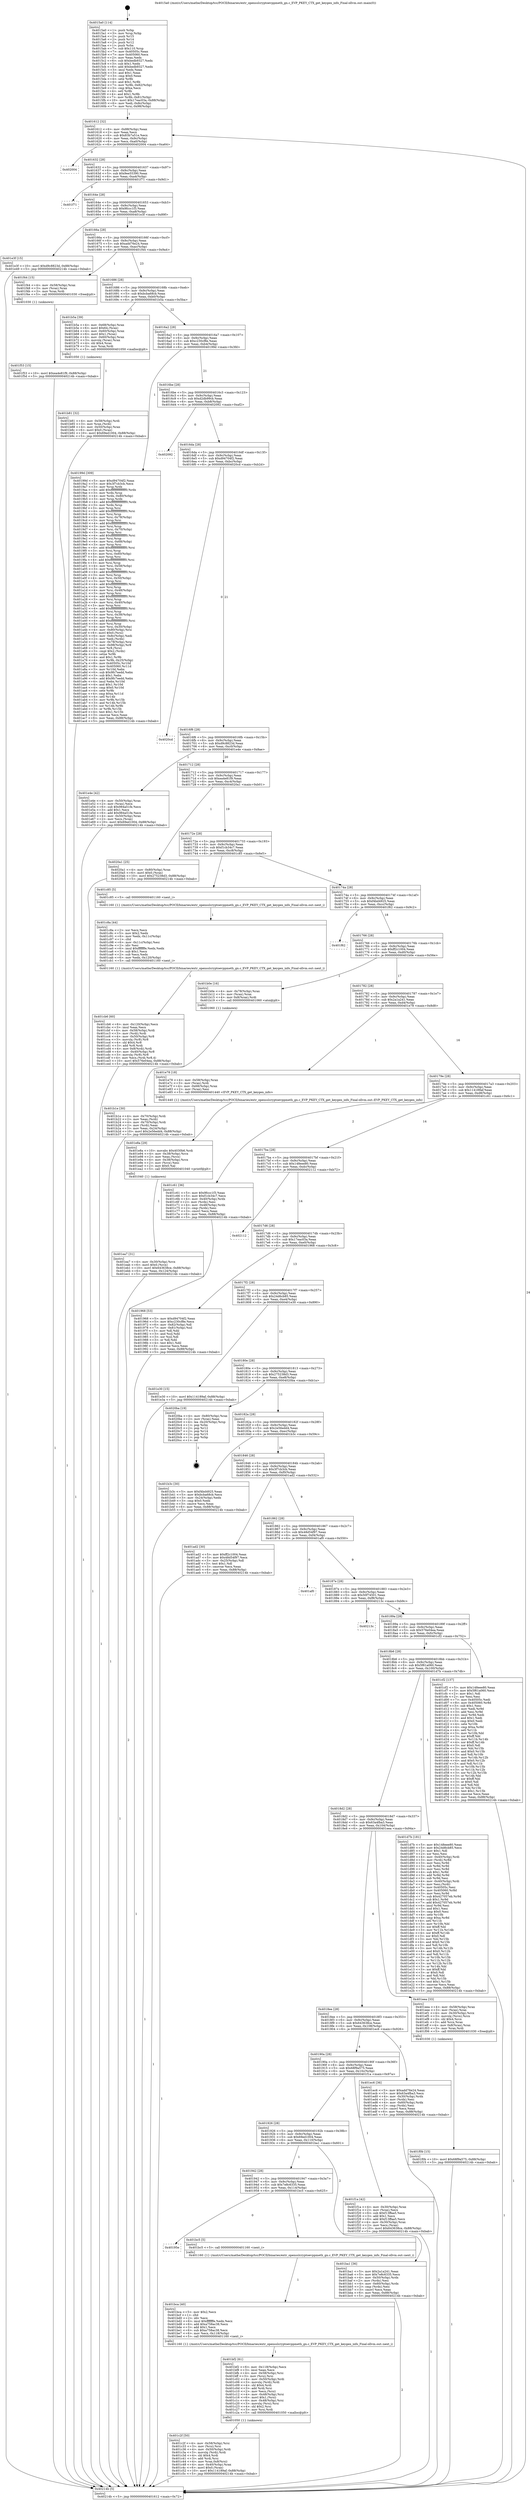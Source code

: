 digraph "0x4015a0" {
  label = "0x4015a0 (/mnt/c/Users/mathe/Desktop/tcc/POCII/binaries/extr_opensslcryptoevppmeth_gn.c_EVP_PKEY_CTX_get_keygen_info_Final-ollvm.out::main(0))"
  labelloc = "t"
  node[shape=record]

  Entry [label="",width=0.3,height=0.3,shape=circle,fillcolor=black,style=filled]
  "0x401612" [label="{
     0x401612 [32]\l
     | [instrs]\l
     &nbsp;&nbsp;0x401612 \<+6\>: mov -0x88(%rbp),%eax\l
     &nbsp;&nbsp;0x401618 \<+2\>: mov %eax,%ecx\l
     &nbsp;&nbsp;0x40161a \<+6\>: sub $0x83b7a51e,%ecx\l
     &nbsp;&nbsp;0x401620 \<+6\>: mov %eax,-0x9c(%rbp)\l
     &nbsp;&nbsp;0x401626 \<+6\>: mov %ecx,-0xa0(%rbp)\l
     &nbsp;&nbsp;0x40162c \<+6\>: je 0000000000402004 \<main+0xa64\>\l
  }"]
  "0x402004" [label="{
     0x402004\l
  }", style=dashed]
  "0x401632" [label="{
     0x401632 [28]\l
     | [instrs]\l
     &nbsp;&nbsp;0x401632 \<+5\>: jmp 0000000000401637 \<main+0x97\>\l
     &nbsp;&nbsp;0x401637 \<+6\>: mov -0x9c(%rbp),%eax\l
     &nbsp;&nbsp;0x40163d \<+5\>: sub $0x9ee55390,%eax\l
     &nbsp;&nbsp;0x401642 \<+6\>: mov %eax,-0xa4(%rbp)\l
     &nbsp;&nbsp;0x401648 \<+6\>: je 0000000000401f71 \<main+0x9d1\>\l
  }"]
  Exit [label="",width=0.3,height=0.3,shape=circle,fillcolor=black,style=filled,peripheries=2]
  "0x401f71" [label="{
     0x401f71\l
  }", style=dashed]
  "0x40164e" [label="{
     0x40164e [28]\l
     | [instrs]\l
     &nbsp;&nbsp;0x40164e \<+5\>: jmp 0000000000401653 \<main+0xb3\>\l
     &nbsp;&nbsp;0x401653 \<+6\>: mov -0x9c(%rbp),%eax\l
     &nbsp;&nbsp;0x401659 \<+5\>: sub $0x9fccc1f3,%eax\l
     &nbsp;&nbsp;0x40165e \<+6\>: mov %eax,-0xa8(%rbp)\l
     &nbsp;&nbsp;0x401664 \<+6\>: je 0000000000401e3f \<main+0x89f\>\l
  }"]
  "0x401f53" [label="{
     0x401f53 [15]\l
     | [instrs]\l
     &nbsp;&nbsp;0x401f53 \<+10\>: movl $0xea4e81f9,-0x88(%rbp)\l
     &nbsp;&nbsp;0x401f5d \<+5\>: jmp 000000000040214b \<main+0xbab\>\l
  }"]
  "0x401e3f" [label="{
     0x401e3f [15]\l
     | [instrs]\l
     &nbsp;&nbsp;0x401e3f \<+10\>: movl $0xd9c8823d,-0x88(%rbp)\l
     &nbsp;&nbsp;0x401e49 \<+5\>: jmp 000000000040214b \<main+0xbab\>\l
  }"]
  "0x40166a" [label="{
     0x40166a [28]\l
     | [instrs]\l
     &nbsp;&nbsp;0x40166a \<+5\>: jmp 000000000040166f \<main+0xcf\>\l
     &nbsp;&nbsp;0x40166f \<+6\>: mov -0x9c(%rbp),%eax\l
     &nbsp;&nbsp;0x401675 \<+5\>: sub $0xadd76e24,%eax\l
     &nbsp;&nbsp;0x40167a \<+6\>: mov %eax,-0xac(%rbp)\l
     &nbsp;&nbsp;0x401680 \<+6\>: je 0000000000401f44 \<main+0x9a4\>\l
  }"]
  "0x401f0b" [label="{
     0x401f0b [15]\l
     | [instrs]\l
     &nbsp;&nbsp;0x401f0b \<+10\>: movl $0x68f9a575,-0x88(%rbp)\l
     &nbsp;&nbsp;0x401f15 \<+5\>: jmp 000000000040214b \<main+0xbab\>\l
  }"]
  "0x401f44" [label="{
     0x401f44 [15]\l
     | [instrs]\l
     &nbsp;&nbsp;0x401f44 \<+4\>: mov -0x58(%rbp),%rax\l
     &nbsp;&nbsp;0x401f48 \<+3\>: mov (%rax),%rax\l
     &nbsp;&nbsp;0x401f4b \<+3\>: mov %rax,%rdi\l
     &nbsp;&nbsp;0x401f4e \<+5\>: call 0000000000401030 \<free@plt\>\l
     | [calls]\l
     &nbsp;&nbsp;0x401030 \{1\} (unknown)\l
  }"]
  "0x401686" [label="{
     0x401686 [28]\l
     | [instrs]\l
     &nbsp;&nbsp;0x401686 \<+5\>: jmp 000000000040168b \<main+0xeb\>\l
     &nbsp;&nbsp;0x40168b \<+6\>: mov -0x9c(%rbp),%eax\l
     &nbsp;&nbsp;0x401691 \<+5\>: sub $0xbcba68cb,%eax\l
     &nbsp;&nbsp;0x401696 \<+6\>: mov %eax,-0xb0(%rbp)\l
     &nbsp;&nbsp;0x40169c \<+6\>: je 0000000000401b5a \<main+0x5ba\>\l
  }"]
  "0x401ea7" [label="{
     0x401ea7 [31]\l
     | [instrs]\l
     &nbsp;&nbsp;0x401ea7 \<+4\>: mov -0x30(%rbp),%rcx\l
     &nbsp;&nbsp;0x401eab \<+6\>: movl $0x0,(%rcx)\l
     &nbsp;&nbsp;0x401eb1 \<+10\>: movl $0x643638ce,-0x88(%rbp)\l
     &nbsp;&nbsp;0x401ebb \<+6\>: mov %eax,-0x124(%rbp)\l
     &nbsp;&nbsp;0x401ec1 \<+5\>: jmp 000000000040214b \<main+0xbab\>\l
  }"]
  "0x401b5a" [label="{
     0x401b5a [39]\l
     | [instrs]\l
     &nbsp;&nbsp;0x401b5a \<+4\>: mov -0x68(%rbp),%rax\l
     &nbsp;&nbsp;0x401b5e \<+6\>: movl $0x64,(%rax)\l
     &nbsp;&nbsp;0x401b64 \<+4\>: mov -0x60(%rbp),%rax\l
     &nbsp;&nbsp;0x401b68 \<+6\>: movl $0x1,(%rax)\l
     &nbsp;&nbsp;0x401b6e \<+4\>: mov -0x60(%rbp),%rax\l
     &nbsp;&nbsp;0x401b72 \<+3\>: movslq (%rax),%rax\l
     &nbsp;&nbsp;0x401b75 \<+4\>: shl $0x4,%rax\l
     &nbsp;&nbsp;0x401b79 \<+3\>: mov %rax,%rdi\l
     &nbsp;&nbsp;0x401b7c \<+5\>: call 0000000000401050 \<malloc@plt\>\l
     | [calls]\l
     &nbsp;&nbsp;0x401050 \{1\} (unknown)\l
  }"]
  "0x4016a2" [label="{
     0x4016a2 [28]\l
     | [instrs]\l
     &nbsp;&nbsp;0x4016a2 \<+5\>: jmp 00000000004016a7 \<main+0x107\>\l
     &nbsp;&nbsp;0x4016a7 \<+6\>: mov -0x9c(%rbp),%eax\l
     &nbsp;&nbsp;0x4016ad \<+5\>: sub $0xc230cf8e,%eax\l
     &nbsp;&nbsp;0x4016b2 \<+6\>: mov %eax,-0xb4(%rbp)\l
     &nbsp;&nbsp;0x4016b8 \<+6\>: je 000000000040199d \<main+0x3fd\>\l
  }"]
  "0x401e8a" [label="{
     0x401e8a [29]\l
     | [instrs]\l
     &nbsp;&nbsp;0x401e8a \<+10\>: movabs $0x4030b6,%rdi\l
     &nbsp;&nbsp;0x401e94 \<+4\>: mov -0x38(%rbp),%rcx\l
     &nbsp;&nbsp;0x401e98 \<+2\>: mov %eax,(%rcx)\l
     &nbsp;&nbsp;0x401e9a \<+4\>: mov -0x38(%rbp),%rcx\l
     &nbsp;&nbsp;0x401e9e \<+2\>: mov (%rcx),%esi\l
     &nbsp;&nbsp;0x401ea0 \<+2\>: mov $0x0,%al\l
     &nbsp;&nbsp;0x401ea2 \<+5\>: call 0000000000401040 \<printf@plt\>\l
     | [calls]\l
     &nbsp;&nbsp;0x401040 \{1\} (unknown)\l
  }"]
  "0x40199d" [label="{
     0x40199d [309]\l
     | [instrs]\l
     &nbsp;&nbsp;0x40199d \<+5\>: mov $0xd94704f2,%eax\l
     &nbsp;&nbsp;0x4019a2 \<+5\>: mov $0x3f7cb3cb,%ecx\l
     &nbsp;&nbsp;0x4019a7 \<+3\>: mov %rsp,%rdx\l
     &nbsp;&nbsp;0x4019aa \<+4\>: add $0xfffffffffffffff0,%rdx\l
     &nbsp;&nbsp;0x4019ae \<+3\>: mov %rdx,%rsp\l
     &nbsp;&nbsp;0x4019b1 \<+4\>: mov %rdx,-0x80(%rbp)\l
     &nbsp;&nbsp;0x4019b5 \<+3\>: mov %rsp,%rdx\l
     &nbsp;&nbsp;0x4019b8 \<+4\>: add $0xfffffffffffffff0,%rdx\l
     &nbsp;&nbsp;0x4019bc \<+3\>: mov %rdx,%rsp\l
     &nbsp;&nbsp;0x4019bf \<+3\>: mov %rsp,%rsi\l
     &nbsp;&nbsp;0x4019c2 \<+4\>: add $0xfffffffffffffff0,%rsi\l
     &nbsp;&nbsp;0x4019c6 \<+3\>: mov %rsi,%rsp\l
     &nbsp;&nbsp;0x4019c9 \<+4\>: mov %rsi,-0x78(%rbp)\l
     &nbsp;&nbsp;0x4019cd \<+3\>: mov %rsp,%rsi\l
     &nbsp;&nbsp;0x4019d0 \<+4\>: add $0xfffffffffffffff0,%rsi\l
     &nbsp;&nbsp;0x4019d4 \<+3\>: mov %rsi,%rsp\l
     &nbsp;&nbsp;0x4019d7 \<+4\>: mov %rsi,-0x70(%rbp)\l
     &nbsp;&nbsp;0x4019db \<+3\>: mov %rsp,%rsi\l
     &nbsp;&nbsp;0x4019de \<+4\>: add $0xfffffffffffffff0,%rsi\l
     &nbsp;&nbsp;0x4019e2 \<+3\>: mov %rsi,%rsp\l
     &nbsp;&nbsp;0x4019e5 \<+4\>: mov %rsi,-0x68(%rbp)\l
     &nbsp;&nbsp;0x4019e9 \<+3\>: mov %rsp,%rsi\l
     &nbsp;&nbsp;0x4019ec \<+4\>: add $0xfffffffffffffff0,%rsi\l
     &nbsp;&nbsp;0x4019f0 \<+3\>: mov %rsi,%rsp\l
     &nbsp;&nbsp;0x4019f3 \<+4\>: mov %rsi,-0x60(%rbp)\l
     &nbsp;&nbsp;0x4019f7 \<+3\>: mov %rsp,%rsi\l
     &nbsp;&nbsp;0x4019fa \<+4\>: add $0xfffffffffffffff0,%rsi\l
     &nbsp;&nbsp;0x4019fe \<+3\>: mov %rsi,%rsp\l
     &nbsp;&nbsp;0x401a01 \<+4\>: mov %rsi,-0x58(%rbp)\l
     &nbsp;&nbsp;0x401a05 \<+3\>: mov %rsp,%rsi\l
     &nbsp;&nbsp;0x401a08 \<+4\>: add $0xfffffffffffffff0,%rsi\l
     &nbsp;&nbsp;0x401a0c \<+3\>: mov %rsi,%rsp\l
     &nbsp;&nbsp;0x401a0f \<+4\>: mov %rsi,-0x50(%rbp)\l
     &nbsp;&nbsp;0x401a13 \<+3\>: mov %rsp,%rsi\l
     &nbsp;&nbsp;0x401a16 \<+4\>: add $0xfffffffffffffff0,%rsi\l
     &nbsp;&nbsp;0x401a1a \<+3\>: mov %rsi,%rsp\l
     &nbsp;&nbsp;0x401a1d \<+4\>: mov %rsi,-0x48(%rbp)\l
     &nbsp;&nbsp;0x401a21 \<+3\>: mov %rsp,%rsi\l
     &nbsp;&nbsp;0x401a24 \<+4\>: add $0xfffffffffffffff0,%rsi\l
     &nbsp;&nbsp;0x401a28 \<+3\>: mov %rsi,%rsp\l
     &nbsp;&nbsp;0x401a2b \<+4\>: mov %rsi,-0x40(%rbp)\l
     &nbsp;&nbsp;0x401a2f \<+3\>: mov %rsp,%rsi\l
     &nbsp;&nbsp;0x401a32 \<+4\>: add $0xfffffffffffffff0,%rsi\l
     &nbsp;&nbsp;0x401a36 \<+3\>: mov %rsi,%rsp\l
     &nbsp;&nbsp;0x401a39 \<+4\>: mov %rsi,-0x38(%rbp)\l
     &nbsp;&nbsp;0x401a3d \<+3\>: mov %rsp,%rsi\l
     &nbsp;&nbsp;0x401a40 \<+4\>: add $0xfffffffffffffff0,%rsi\l
     &nbsp;&nbsp;0x401a44 \<+3\>: mov %rsi,%rsp\l
     &nbsp;&nbsp;0x401a47 \<+4\>: mov %rsi,-0x30(%rbp)\l
     &nbsp;&nbsp;0x401a4b \<+4\>: mov -0x80(%rbp),%rsi\l
     &nbsp;&nbsp;0x401a4f \<+6\>: movl $0x0,(%rsi)\l
     &nbsp;&nbsp;0x401a55 \<+6\>: mov -0x8c(%rbp),%edi\l
     &nbsp;&nbsp;0x401a5b \<+2\>: mov %edi,(%rdx)\l
     &nbsp;&nbsp;0x401a5d \<+4\>: mov -0x78(%rbp),%rsi\l
     &nbsp;&nbsp;0x401a61 \<+7\>: mov -0x98(%rbp),%r8\l
     &nbsp;&nbsp;0x401a68 \<+3\>: mov %r8,(%rsi)\l
     &nbsp;&nbsp;0x401a6b \<+3\>: cmpl $0x2,(%rdx)\l
     &nbsp;&nbsp;0x401a6e \<+4\>: setne %r9b\l
     &nbsp;&nbsp;0x401a72 \<+4\>: and $0x1,%r9b\l
     &nbsp;&nbsp;0x401a76 \<+4\>: mov %r9b,-0x25(%rbp)\l
     &nbsp;&nbsp;0x401a7a \<+8\>: mov 0x40505c,%r10d\l
     &nbsp;&nbsp;0x401a82 \<+8\>: mov 0x405060,%r11d\l
     &nbsp;&nbsp;0x401a8a \<+3\>: mov %r10d,%ebx\l
     &nbsp;&nbsp;0x401a8d \<+6\>: sub $0x9fc7eedd,%ebx\l
     &nbsp;&nbsp;0x401a93 \<+3\>: sub $0x1,%ebx\l
     &nbsp;&nbsp;0x401a96 \<+6\>: add $0x9fc7eedd,%ebx\l
     &nbsp;&nbsp;0x401a9c \<+4\>: imul %ebx,%r10d\l
     &nbsp;&nbsp;0x401aa0 \<+4\>: and $0x1,%r10d\l
     &nbsp;&nbsp;0x401aa4 \<+4\>: cmp $0x0,%r10d\l
     &nbsp;&nbsp;0x401aa8 \<+4\>: sete %r9b\l
     &nbsp;&nbsp;0x401aac \<+4\>: cmp $0xa,%r11d\l
     &nbsp;&nbsp;0x401ab0 \<+4\>: setl %r14b\l
     &nbsp;&nbsp;0x401ab4 \<+3\>: mov %r9b,%r15b\l
     &nbsp;&nbsp;0x401ab7 \<+3\>: and %r14b,%r15b\l
     &nbsp;&nbsp;0x401aba \<+3\>: xor %r14b,%r9b\l
     &nbsp;&nbsp;0x401abd \<+3\>: or %r9b,%r15b\l
     &nbsp;&nbsp;0x401ac0 \<+4\>: test $0x1,%r15b\l
     &nbsp;&nbsp;0x401ac4 \<+3\>: cmovne %ecx,%eax\l
     &nbsp;&nbsp;0x401ac7 \<+6\>: mov %eax,-0x88(%rbp)\l
     &nbsp;&nbsp;0x401acd \<+5\>: jmp 000000000040214b \<main+0xbab\>\l
  }"]
  "0x4016be" [label="{
     0x4016be [28]\l
     | [instrs]\l
     &nbsp;&nbsp;0x4016be \<+5\>: jmp 00000000004016c3 \<main+0x123\>\l
     &nbsp;&nbsp;0x4016c3 \<+6\>: mov -0x9c(%rbp),%eax\l
     &nbsp;&nbsp;0x4016c9 \<+5\>: sub $0xd2db99cb,%eax\l
     &nbsp;&nbsp;0x4016ce \<+6\>: mov %eax,-0xb8(%rbp)\l
     &nbsp;&nbsp;0x4016d4 \<+6\>: je 0000000000402092 \<main+0xaf2\>\l
  }"]
  "0x401cb6" [label="{
     0x401cb6 [60]\l
     | [instrs]\l
     &nbsp;&nbsp;0x401cb6 \<+6\>: mov -0x120(%rbp),%ecx\l
     &nbsp;&nbsp;0x401cbc \<+3\>: imul %eax,%ecx\l
     &nbsp;&nbsp;0x401cbf \<+4\>: mov -0x58(%rbp),%rdi\l
     &nbsp;&nbsp;0x401cc3 \<+3\>: mov (%rdi),%rdi\l
     &nbsp;&nbsp;0x401cc6 \<+4\>: mov -0x50(%rbp),%r8\l
     &nbsp;&nbsp;0x401cca \<+3\>: movslq (%r8),%r8\l
     &nbsp;&nbsp;0x401ccd \<+4\>: shl $0x4,%r8\l
     &nbsp;&nbsp;0x401cd1 \<+3\>: add %r8,%rdi\l
     &nbsp;&nbsp;0x401cd4 \<+4\>: mov 0x8(%rdi),%rdi\l
     &nbsp;&nbsp;0x401cd8 \<+4\>: mov -0x40(%rbp),%r8\l
     &nbsp;&nbsp;0x401cdc \<+3\>: movslq (%r8),%r8\l
     &nbsp;&nbsp;0x401cdf \<+4\>: mov %ecx,(%rdi,%r8,4)\l
     &nbsp;&nbsp;0x401ce3 \<+10\>: movl $0x576e04ea,-0x88(%rbp)\l
     &nbsp;&nbsp;0x401ced \<+5\>: jmp 000000000040214b \<main+0xbab\>\l
  }"]
  "0x402092" [label="{
     0x402092\l
  }", style=dashed]
  "0x4016da" [label="{
     0x4016da [28]\l
     | [instrs]\l
     &nbsp;&nbsp;0x4016da \<+5\>: jmp 00000000004016df \<main+0x13f\>\l
     &nbsp;&nbsp;0x4016df \<+6\>: mov -0x9c(%rbp),%eax\l
     &nbsp;&nbsp;0x4016e5 \<+5\>: sub $0xd94704f2,%eax\l
     &nbsp;&nbsp;0x4016ea \<+6\>: mov %eax,-0xbc(%rbp)\l
     &nbsp;&nbsp;0x4016f0 \<+6\>: je 00000000004020cd \<main+0xb2d\>\l
  }"]
  "0x401c8a" [label="{
     0x401c8a [44]\l
     | [instrs]\l
     &nbsp;&nbsp;0x401c8a \<+2\>: xor %ecx,%ecx\l
     &nbsp;&nbsp;0x401c8c \<+5\>: mov $0x2,%edx\l
     &nbsp;&nbsp;0x401c91 \<+6\>: mov %edx,-0x11c(%rbp)\l
     &nbsp;&nbsp;0x401c97 \<+1\>: cltd\l
     &nbsp;&nbsp;0x401c98 \<+6\>: mov -0x11c(%rbp),%esi\l
     &nbsp;&nbsp;0x401c9e \<+2\>: idiv %esi\l
     &nbsp;&nbsp;0x401ca0 \<+6\>: imul $0xfffffffe,%edx,%edx\l
     &nbsp;&nbsp;0x401ca6 \<+3\>: sub $0x1,%ecx\l
     &nbsp;&nbsp;0x401ca9 \<+2\>: sub %ecx,%edx\l
     &nbsp;&nbsp;0x401cab \<+6\>: mov %edx,-0x120(%rbp)\l
     &nbsp;&nbsp;0x401cb1 \<+5\>: call 0000000000401160 \<next_i\>\l
     | [calls]\l
     &nbsp;&nbsp;0x401160 \{1\} (/mnt/c/Users/mathe/Desktop/tcc/POCII/binaries/extr_opensslcryptoevppmeth_gn.c_EVP_PKEY_CTX_get_keygen_info_Final-ollvm.out::next_i)\l
  }"]
  "0x4020cd" [label="{
     0x4020cd\l
  }", style=dashed]
  "0x4016f6" [label="{
     0x4016f6 [28]\l
     | [instrs]\l
     &nbsp;&nbsp;0x4016f6 \<+5\>: jmp 00000000004016fb \<main+0x15b\>\l
     &nbsp;&nbsp;0x4016fb \<+6\>: mov -0x9c(%rbp),%eax\l
     &nbsp;&nbsp;0x401701 \<+5\>: sub $0xd9c8823d,%eax\l
     &nbsp;&nbsp;0x401706 \<+6\>: mov %eax,-0xc0(%rbp)\l
     &nbsp;&nbsp;0x40170c \<+6\>: je 0000000000401e4e \<main+0x8ae\>\l
  }"]
  "0x401c2f" [label="{
     0x401c2f [50]\l
     | [instrs]\l
     &nbsp;&nbsp;0x401c2f \<+4\>: mov -0x58(%rbp),%rsi\l
     &nbsp;&nbsp;0x401c33 \<+3\>: mov (%rsi),%rsi\l
     &nbsp;&nbsp;0x401c36 \<+4\>: mov -0x50(%rbp),%rdi\l
     &nbsp;&nbsp;0x401c3a \<+3\>: movslq (%rdi),%rdi\l
     &nbsp;&nbsp;0x401c3d \<+4\>: shl $0x4,%rdi\l
     &nbsp;&nbsp;0x401c41 \<+3\>: add %rdi,%rsi\l
     &nbsp;&nbsp;0x401c44 \<+4\>: mov %rax,0x8(%rsi)\l
     &nbsp;&nbsp;0x401c48 \<+4\>: mov -0x40(%rbp),%rax\l
     &nbsp;&nbsp;0x401c4c \<+6\>: movl $0x0,(%rax)\l
     &nbsp;&nbsp;0x401c52 \<+10\>: movl $0x114189af,-0x88(%rbp)\l
     &nbsp;&nbsp;0x401c5c \<+5\>: jmp 000000000040214b \<main+0xbab\>\l
  }"]
  "0x401e4e" [label="{
     0x401e4e [42]\l
     | [instrs]\l
     &nbsp;&nbsp;0x401e4e \<+4\>: mov -0x50(%rbp),%rax\l
     &nbsp;&nbsp;0x401e52 \<+2\>: mov (%rax),%ecx\l
     &nbsp;&nbsp;0x401e54 \<+6\>: sub $0x984a51fe,%ecx\l
     &nbsp;&nbsp;0x401e5a \<+3\>: add $0x1,%ecx\l
     &nbsp;&nbsp;0x401e5d \<+6\>: add $0x984a51fe,%ecx\l
     &nbsp;&nbsp;0x401e63 \<+4\>: mov -0x50(%rbp),%rax\l
     &nbsp;&nbsp;0x401e67 \<+2\>: mov %ecx,(%rax)\l
     &nbsp;&nbsp;0x401e69 \<+10\>: movl $0x69ed1004,-0x88(%rbp)\l
     &nbsp;&nbsp;0x401e73 \<+5\>: jmp 000000000040214b \<main+0xbab\>\l
  }"]
  "0x401712" [label="{
     0x401712 [28]\l
     | [instrs]\l
     &nbsp;&nbsp;0x401712 \<+5\>: jmp 0000000000401717 \<main+0x177\>\l
     &nbsp;&nbsp;0x401717 \<+6\>: mov -0x9c(%rbp),%eax\l
     &nbsp;&nbsp;0x40171d \<+5\>: sub $0xea4e81f9,%eax\l
     &nbsp;&nbsp;0x401722 \<+6\>: mov %eax,-0xc4(%rbp)\l
     &nbsp;&nbsp;0x401728 \<+6\>: je 00000000004020a1 \<main+0xb01\>\l
  }"]
  "0x401bf2" [label="{
     0x401bf2 [61]\l
     | [instrs]\l
     &nbsp;&nbsp;0x401bf2 \<+6\>: mov -0x118(%rbp),%ecx\l
     &nbsp;&nbsp;0x401bf8 \<+3\>: imul %eax,%ecx\l
     &nbsp;&nbsp;0x401bfb \<+4\>: mov -0x58(%rbp),%rsi\l
     &nbsp;&nbsp;0x401bff \<+3\>: mov (%rsi),%rsi\l
     &nbsp;&nbsp;0x401c02 \<+4\>: mov -0x50(%rbp),%rdi\l
     &nbsp;&nbsp;0x401c06 \<+3\>: movslq (%rdi),%rdi\l
     &nbsp;&nbsp;0x401c09 \<+4\>: shl $0x4,%rdi\l
     &nbsp;&nbsp;0x401c0d \<+3\>: add %rdi,%rsi\l
     &nbsp;&nbsp;0x401c10 \<+2\>: mov %ecx,(%rsi)\l
     &nbsp;&nbsp;0x401c12 \<+4\>: mov -0x48(%rbp),%rsi\l
     &nbsp;&nbsp;0x401c16 \<+6\>: movl $0x1,(%rsi)\l
     &nbsp;&nbsp;0x401c1c \<+4\>: mov -0x48(%rbp),%rsi\l
     &nbsp;&nbsp;0x401c20 \<+3\>: movslq (%rsi),%rsi\l
     &nbsp;&nbsp;0x401c23 \<+4\>: shl $0x2,%rsi\l
     &nbsp;&nbsp;0x401c27 \<+3\>: mov %rsi,%rdi\l
     &nbsp;&nbsp;0x401c2a \<+5\>: call 0000000000401050 \<malloc@plt\>\l
     | [calls]\l
     &nbsp;&nbsp;0x401050 \{1\} (unknown)\l
  }"]
  "0x4020a1" [label="{
     0x4020a1 [25]\l
     | [instrs]\l
     &nbsp;&nbsp;0x4020a1 \<+4\>: mov -0x80(%rbp),%rax\l
     &nbsp;&nbsp;0x4020a5 \<+6\>: movl $0x0,(%rax)\l
     &nbsp;&nbsp;0x4020ab \<+10\>: movl $0x275238d3,-0x88(%rbp)\l
     &nbsp;&nbsp;0x4020b5 \<+5\>: jmp 000000000040214b \<main+0xbab\>\l
  }"]
  "0x40172e" [label="{
     0x40172e [28]\l
     | [instrs]\l
     &nbsp;&nbsp;0x40172e \<+5\>: jmp 0000000000401733 \<main+0x193\>\l
     &nbsp;&nbsp;0x401733 \<+6\>: mov -0x9c(%rbp),%eax\l
     &nbsp;&nbsp;0x401739 \<+5\>: sub $0xf1cb34c7,%eax\l
     &nbsp;&nbsp;0x40173e \<+6\>: mov %eax,-0xc8(%rbp)\l
     &nbsp;&nbsp;0x401744 \<+6\>: je 0000000000401c85 \<main+0x6e5\>\l
  }"]
  "0x401bca" [label="{
     0x401bca [40]\l
     | [instrs]\l
     &nbsp;&nbsp;0x401bca \<+5\>: mov $0x2,%ecx\l
     &nbsp;&nbsp;0x401bcf \<+1\>: cltd\l
     &nbsp;&nbsp;0x401bd0 \<+2\>: idiv %ecx\l
     &nbsp;&nbsp;0x401bd2 \<+6\>: imul $0xfffffffe,%edx,%ecx\l
     &nbsp;&nbsp;0x401bd8 \<+6\>: add $0xa758ac38,%ecx\l
     &nbsp;&nbsp;0x401bde \<+3\>: add $0x1,%ecx\l
     &nbsp;&nbsp;0x401be1 \<+6\>: sub $0xa758ac38,%ecx\l
     &nbsp;&nbsp;0x401be7 \<+6\>: mov %ecx,-0x118(%rbp)\l
     &nbsp;&nbsp;0x401bed \<+5\>: call 0000000000401160 \<next_i\>\l
     | [calls]\l
     &nbsp;&nbsp;0x401160 \{1\} (/mnt/c/Users/mathe/Desktop/tcc/POCII/binaries/extr_opensslcryptoevppmeth_gn.c_EVP_PKEY_CTX_get_keygen_info_Final-ollvm.out::next_i)\l
  }"]
  "0x401c85" [label="{
     0x401c85 [5]\l
     | [instrs]\l
     &nbsp;&nbsp;0x401c85 \<+5\>: call 0000000000401160 \<next_i\>\l
     | [calls]\l
     &nbsp;&nbsp;0x401160 \{1\} (/mnt/c/Users/mathe/Desktop/tcc/POCII/binaries/extr_opensslcryptoevppmeth_gn.c_EVP_PKEY_CTX_get_keygen_info_Final-ollvm.out::next_i)\l
  }"]
  "0x40174a" [label="{
     0x40174a [28]\l
     | [instrs]\l
     &nbsp;&nbsp;0x40174a \<+5\>: jmp 000000000040174f \<main+0x1af\>\l
     &nbsp;&nbsp;0x40174f \<+6\>: mov -0x9c(%rbp),%eax\l
     &nbsp;&nbsp;0x401755 \<+5\>: sub $0xf4bd4925,%eax\l
     &nbsp;&nbsp;0x40175a \<+6\>: mov %eax,-0xcc(%rbp)\l
     &nbsp;&nbsp;0x401760 \<+6\>: je 0000000000401f62 \<main+0x9c2\>\l
  }"]
  "0x40195e" [label="{
     0x40195e\l
  }", style=dashed]
  "0x401f62" [label="{
     0x401f62\l
  }", style=dashed]
  "0x401766" [label="{
     0x401766 [28]\l
     | [instrs]\l
     &nbsp;&nbsp;0x401766 \<+5\>: jmp 000000000040176b \<main+0x1cb\>\l
     &nbsp;&nbsp;0x40176b \<+6\>: mov -0x9c(%rbp),%eax\l
     &nbsp;&nbsp;0x401771 \<+5\>: sub $0xff2c1004,%eax\l
     &nbsp;&nbsp;0x401776 \<+6\>: mov %eax,-0xd0(%rbp)\l
     &nbsp;&nbsp;0x40177c \<+6\>: je 0000000000401b0e \<main+0x56e\>\l
  }"]
  "0x401bc5" [label="{
     0x401bc5 [5]\l
     | [instrs]\l
     &nbsp;&nbsp;0x401bc5 \<+5\>: call 0000000000401160 \<next_i\>\l
     | [calls]\l
     &nbsp;&nbsp;0x401160 \{1\} (/mnt/c/Users/mathe/Desktop/tcc/POCII/binaries/extr_opensslcryptoevppmeth_gn.c_EVP_PKEY_CTX_get_keygen_info_Final-ollvm.out::next_i)\l
  }"]
  "0x401b0e" [label="{
     0x401b0e [16]\l
     | [instrs]\l
     &nbsp;&nbsp;0x401b0e \<+4\>: mov -0x78(%rbp),%rax\l
     &nbsp;&nbsp;0x401b12 \<+3\>: mov (%rax),%rax\l
     &nbsp;&nbsp;0x401b15 \<+4\>: mov 0x8(%rax),%rdi\l
     &nbsp;&nbsp;0x401b19 \<+5\>: call 0000000000401060 \<atoi@plt\>\l
     | [calls]\l
     &nbsp;&nbsp;0x401060 \{1\} (unknown)\l
  }"]
  "0x401782" [label="{
     0x401782 [28]\l
     | [instrs]\l
     &nbsp;&nbsp;0x401782 \<+5\>: jmp 0000000000401787 \<main+0x1e7\>\l
     &nbsp;&nbsp;0x401787 \<+6\>: mov -0x9c(%rbp),%eax\l
     &nbsp;&nbsp;0x40178d \<+5\>: sub $0x2a1a241,%eax\l
     &nbsp;&nbsp;0x401792 \<+6\>: mov %eax,-0xd4(%rbp)\l
     &nbsp;&nbsp;0x401798 \<+6\>: je 0000000000401e78 \<main+0x8d8\>\l
  }"]
  "0x401942" [label="{
     0x401942 [28]\l
     | [instrs]\l
     &nbsp;&nbsp;0x401942 \<+5\>: jmp 0000000000401947 \<main+0x3a7\>\l
     &nbsp;&nbsp;0x401947 \<+6\>: mov -0x9c(%rbp),%eax\l
     &nbsp;&nbsp;0x40194d \<+5\>: sub $0x7e8c6335,%eax\l
     &nbsp;&nbsp;0x401952 \<+6\>: mov %eax,-0x114(%rbp)\l
     &nbsp;&nbsp;0x401958 \<+6\>: je 0000000000401bc5 \<main+0x625\>\l
  }"]
  "0x401e78" [label="{
     0x401e78 [18]\l
     | [instrs]\l
     &nbsp;&nbsp;0x401e78 \<+4\>: mov -0x58(%rbp),%rax\l
     &nbsp;&nbsp;0x401e7c \<+3\>: mov (%rax),%rdi\l
     &nbsp;&nbsp;0x401e7f \<+4\>: mov -0x68(%rbp),%rax\l
     &nbsp;&nbsp;0x401e83 \<+2\>: mov (%rax),%esi\l
     &nbsp;&nbsp;0x401e85 \<+5\>: call 0000000000401440 \<EVP_PKEY_CTX_get_keygen_info\>\l
     | [calls]\l
     &nbsp;&nbsp;0x401440 \{1\} (/mnt/c/Users/mathe/Desktop/tcc/POCII/binaries/extr_opensslcryptoevppmeth_gn.c_EVP_PKEY_CTX_get_keygen_info_Final-ollvm.out::EVP_PKEY_CTX_get_keygen_info)\l
  }"]
  "0x40179e" [label="{
     0x40179e [28]\l
     | [instrs]\l
     &nbsp;&nbsp;0x40179e \<+5\>: jmp 00000000004017a3 \<main+0x203\>\l
     &nbsp;&nbsp;0x4017a3 \<+6\>: mov -0x9c(%rbp),%eax\l
     &nbsp;&nbsp;0x4017a9 \<+5\>: sub $0x114189af,%eax\l
     &nbsp;&nbsp;0x4017ae \<+6\>: mov %eax,-0xd8(%rbp)\l
     &nbsp;&nbsp;0x4017b4 \<+6\>: je 0000000000401c61 \<main+0x6c1\>\l
  }"]
  "0x401ba1" [label="{
     0x401ba1 [36]\l
     | [instrs]\l
     &nbsp;&nbsp;0x401ba1 \<+5\>: mov $0x2a1a241,%eax\l
     &nbsp;&nbsp;0x401ba6 \<+5\>: mov $0x7e8c6335,%ecx\l
     &nbsp;&nbsp;0x401bab \<+4\>: mov -0x50(%rbp),%rdx\l
     &nbsp;&nbsp;0x401baf \<+2\>: mov (%rdx),%esi\l
     &nbsp;&nbsp;0x401bb1 \<+4\>: mov -0x60(%rbp),%rdx\l
     &nbsp;&nbsp;0x401bb5 \<+2\>: cmp (%rdx),%esi\l
     &nbsp;&nbsp;0x401bb7 \<+3\>: cmovl %ecx,%eax\l
     &nbsp;&nbsp;0x401bba \<+6\>: mov %eax,-0x88(%rbp)\l
     &nbsp;&nbsp;0x401bc0 \<+5\>: jmp 000000000040214b \<main+0xbab\>\l
  }"]
  "0x401c61" [label="{
     0x401c61 [36]\l
     | [instrs]\l
     &nbsp;&nbsp;0x401c61 \<+5\>: mov $0x9fccc1f3,%eax\l
     &nbsp;&nbsp;0x401c66 \<+5\>: mov $0xf1cb34c7,%ecx\l
     &nbsp;&nbsp;0x401c6b \<+4\>: mov -0x40(%rbp),%rdx\l
     &nbsp;&nbsp;0x401c6f \<+2\>: mov (%rdx),%esi\l
     &nbsp;&nbsp;0x401c71 \<+4\>: mov -0x48(%rbp),%rdx\l
     &nbsp;&nbsp;0x401c75 \<+2\>: cmp (%rdx),%esi\l
     &nbsp;&nbsp;0x401c77 \<+3\>: cmovl %ecx,%eax\l
     &nbsp;&nbsp;0x401c7a \<+6\>: mov %eax,-0x88(%rbp)\l
     &nbsp;&nbsp;0x401c80 \<+5\>: jmp 000000000040214b \<main+0xbab\>\l
  }"]
  "0x4017ba" [label="{
     0x4017ba [28]\l
     | [instrs]\l
     &nbsp;&nbsp;0x4017ba \<+5\>: jmp 00000000004017bf \<main+0x21f\>\l
     &nbsp;&nbsp;0x4017bf \<+6\>: mov -0x9c(%rbp),%eax\l
     &nbsp;&nbsp;0x4017c5 \<+5\>: sub $0x148eee80,%eax\l
     &nbsp;&nbsp;0x4017ca \<+6\>: mov %eax,-0xdc(%rbp)\l
     &nbsp;&nbsp;0x4017d0 \<+6\>: je 0000000000402112 \<main+0xb72\>\l
  }"]
  "0x401926" [label="{
     0x401926 [28]\l
     | [instrs]\l
     &nbsp;&nbsp;0x401926 \<+5\>: jmp 000000000040192b \<main+0x38b\>\l
     &nbsp;&nbsp;0x40192b \<+6\>: mov -0x9c(%rbp),%eax\l
     &nbsp;&nbsp;0x401931 \<+5\>: sub $0x69ed1004,%eax\l
     &nbsp;&nbsp;0x401936 \<+6\>: mov %eax,-0x110(%rbp)\l
     &nbsp;&nbsp;0x40193c \<+6\>: je 0000000000401ba1 \<main+0x601\>\l
  }"]
  "0x402112" [label="{
     0x402112\l
  }", style=dashed]
  "0x4017d6" [label="{
     0x4017d6 [28]\l
     | [instrs]\l
     &nbsp;&nbsp;0x4017d6 \<+5\>: jmp 00000000004017db \<main+0x23b\>\l
     &nbsp;&nbsp;0x4017db \<+6\>: mov -0x9c(%rbp),%eax\l
     &nbsp;&nbsp;0x4017e1 \<+5\>: sub $0x17eac03a,%eax\l
     &nbsp;&nbsp;0x4017e6 \<+6\>: mov %eax,-0xe0(%rbp)\l
     &nbsp;&nbsp;0x4017ec \<+6\>: je 0000000000401968 \<main+0x3c8\>\l
  }"]
  "0x401f1a" [label="{
     0x401f1a [42]\l
     | [instrs]\l
     &nbsp;&nbsp;0x401f1a \<+4\>: mov -0x30(%rbp),%rax\l
     &nbsp;&nbsp;0x401f1e \<+2\>: mov (%rax),%ecx\l
     &nbsp;&nbsp;0x401f20 \<+6\>: sub $0xf13ffaa5,%ecx\l
     &nbsp;&nbsp;0x401f26 \<+3\>: add $0x1,%ecx\l
     &nbsp;&nbsp;0x401f29 \<+6\>: add $0xf13ffaa5,%ecx\l
     &nbsp;&nbsp;0x401f2f \<+4\>: mov -0x30(%rbp),%rax\l
     &nbsp;&nbsp;0x401f33 \<+2\>: mov %ecx,(%rax)\l
     &nbsp;&nbsp;0x401f35 \<+10\>: movl $0x643638ce,-0x88(%rbp)\l
     &nbsp;&nbsp;0x401f3f \<+5\>: jmp 000000000040214b \<main+0xbab\>\l
  }"]
  "0x401968" [label="{
     0x401968 [53]\l
     | [instrs]\l
     &nbsp;&nbsp;0x401968 \<+5\>: mov $0xd94704f2,%eax\l
     &nbsp;&nbsp;0x40196d \<+5\>: mov $0xc230cf8e,%ecx\l
     &nbsp;&nbsp;0x401972 \<+6\>: mov -0x82(%rbp),%dl\l
     &nbsp;&nbsp;0x401978 \<+7\>: mov -0x81(%rbp),%sil\l
     &nbsp;&nbsp;0x40197f \<+3\>: mov %dl,%dil\l
     &nbsp;&nbsp;0x401982 \<+3\>: and %sil,%dil\l
     &nbsp;&nbsp;0x401985 \<+3\>: xor %sil,%dl\l
     &nbsp;&nbsp;0x401988 \<+3\>: or %dl,%dil\l
     &nbsp;&nbsp;0x40198b \<+4\>: test $0x1,%dil\l
     &nbsp;&nbsp;0x40198f \<+3\>: cmovne %ecx,%eax\l
     &nbsp;&nbsp;0x401992 \<+6\>: mov %eax,-0x88(%rbp)\l
     &nbsp;&nbsp;0x401998 \<+5\>: jmp 000000000040214b \<main+0xbab\>\l
  }"]
  "0x4017f2" [label="{
     0x4017f2 [28]\l
     | [instrs]\l
     &nbsp;&nbsp;0x4017f2 \<+5\>: jmp 00000000004017f7 \<main+0x257\>\l
     &nbsp;&nbsp;0x4017f7 \<+6\>: mov -0x9c(%rbp),%eax\l
     &nbsp;&nbsp;0x4017fd \<+5\>: sub $0x24d6cb85,%eax\l
     &nbsp;&nbsp;0x401802 \<+6\>: mov %eax,-0xe4(%rbp)\l
     &nbsp;&nbsp;0x401808 \<+6\>: je 0000000000401e30 \<main+0x890\>\l
  }"]
  "0x40214b" [label="{
     0x40214b [5]\l
     | [instrs]\l
     &nbsp;&nbsp;0x40214b \<+5\>: jmp 0000000000401612 \<main+0x72\>\l
  }"]
  "0x4015a0" [label="{
     0x4015a0 [114]\l
     | [instrs]\l
     &nbsp;&nbsp;0x4015a0 \<+1\>: push %rbp\l
     &nbsp;&nbsp;0x4015a1 \<+3\>: mov %rsp,%rbp\l
     &nbsp;&nbsp;0x4015a4 \<+2\>: push %r15\l
     &nbsp;&nbsp;0x4015a6 \<+2\>: push %r14\l
     &nbsp;&nbsp;0x4015a8 \<+2\>: push %r12\l
     &nbsp;&nbsp;0x4015aa \<+1\>: push %rbx\l
     &nbsp;&nbsp;0x4015ab \<+7\>: sub $0x110,%rsp\l
     &nbsp;&nbsp;0x4015b2 \<+7\>: mov 0x40505c,%eax\l
     &nbsp;&nbsp;0x4015b9 \<+7\>: mov 0x405060,%ecx\l
     &nbsp;&nbsp;0x4015c0 \<+2\>: mov %eax,%edx\l
     &nbsp;&nbsp;0x4015c2 \<+6\>: sub $0xbedb9327,%edx\l
     &nbsp;&nbsp;0x4015c8 \<+3\>: sub $0x1,%edx\l
     &nbsp;&nbsp;0x4015cb \<+6\>: add $0xbedb9327,%edx\l
     &nbsp;&nbsp;0x4015d1 \<+3\>: imul %edx,%eax\l
     &nbsp;&nbsp;0x4015d4 \<+3\>: and $0x1,%eax\l
     &nbsp;&nbsp;0x4015d7 \<+3\>: cmp $0x0,%eax\l
     &nbsp;&nbsp;0x4015da \<+4\>: sete %r8b\l
     &nbsp;&nbsp;0x4015de \<+4\>: and $0x1,%r8b\l
     &nbsp;&nbsp;0x4015e2 \<+7\>: mov %r8b,-0x82(%rbp)\l
     &nbsp;&nbsp;0x4015e9 \<+3\>: cmp $0xa,%ecx\l
     &nbsp;&nbsp;0x4015ec \<+4\>: setl %r8b\l
     &nbsp;&nbsp;0x4015f0 \<+4\>: and $0x1,%r8b\l
     &nbsp;&nbsp;0x4015f4 \<+7\>: mov %r8b,-0x81(%rbp)\l
     &nbsp;&nbsp;0x4015fb \<+10\>: movl $0x17eac03a,-0x88(%rbp)\l
     &nbsp;&nbsp;0x401605 \<+6\>: mov %edi,-0x8c(%rbp)\l
     &nbsp;&nbsp;0x40160b \<+7\>: mov %rsi,-0x98(%rbp)\l
  }"]
  "0x40190a" [label="{
     0x40190a [28]\l
     | [instrs]\l
     &nbsp;&nbsp;0x40190a \<+5\>: jmp 000000000040190f \<main+0x36f\>\l
     &nbsp;&nbsp;0x40190f \<+6\>: mov -0x9c(%rbp),%eax\l
     &nbsp;&nbsp;0x401915 \<+5\>: sub $0x68f9a575,%eax\l
     &nbsp;&nbsp;0x40191a \<+6\>: mov %eax,-0x10c(%rbp)\l
     &nbsp;&nbsp;0x401920 \<+6\>: je 0000000000401f1a \<main+0x97a\>\l
  }"]
  "0x401ec6" [label="{
     0x401ec6 [36]\l
     | [instrs]\l
     &nbsp;&nbsp;0x401ec6 \<+5\>: mov $0xadd76e24,%eax\l
     &nbsp;&nbsp;0x401ecb \<+5\>: mov $0x63a4fba3,%ecx\l
     &nbsp;&nbsp;0x401ed0 \<+4\>: mov -0x30(%rbp),%rdx\l
     &nbsp;&nbsp;0x401ed4 \<+2\>: mov (%rdx),%esi\l
     &nbsp;&nbsp;0x401ed6 \<+4\>: mov -0x60(%rbp),%rdx\l
     &nbsp;&nbsp;0x401eda \<+2\>: cmp (%rdx),%esi\l
     &nbsp;&nbsp;0x401edc \<+3\>: cmovl %ecx,%eax\l
     &nbsp;&nbsp;0x401edf \<+6\>: mov %eax,-0x88(%rbp)\l
     &nbsp;&nbsp;0x401ee5 \<+5\>: jmp 000000000040214b \<main+0xbab\>\l
  }"]
  "0x401e30" [label="{
     0x401e30 [15]\l
     | [instrs]\l
     &nbsp;&nbsp;0x401e30 \<+10\>: movl $0x114189af,-0x88(%rbp)\l
     &nbsp;&nbsp;0x401e3a \<+5\>: jmp 000000000040214b \<main+0xbab\>\l
  }"]
  "0x40180e" [label="{
     0x40180e [28]\l
     | [instrs]\l
     &nbsp;&nbsp;0x40180e \<+5\>: jmp 0000000000401813 \<main+0x273\>\l
     &nbsp;&nbsp;0x401813 \<+6\>: mov -0x9c(%rbp),%eax\l
     &nbsp;&nbsp;0x401819 \<+5\>: sub $0x275238d3,%eax\l
     &nbsp;&nbsp;0x40181e \<+6\>: mov %eax,-0xe8(%rbp)\l
     &nbsp;&nbsp;0x401824 \<+6\>: je 00000000004020ba \<main+0xb1a\>\l
  }"]
  "0x4018ee" [label="{
     0x4018ee [28]\l
     | [instrs]\l
     &nbsp;&nbsp;0x4018ee \<+5\>: jmp 00000000004018f3 \<main+0x353\>\l
     &nbsp;&nbsp;0x4018f3 \<+6\>: mov -0x9c(%rbp),%eax\l
     &nbsp;&nbsp;0x4018f9 \<+5\>: sub $0x643638ce,%eax\l
     &nbsp;&nbsp;0x4018fe \<+6\>: mov %eax,-0x108(%rbp)\l
     &nbsp;&nbsp;0x401904 \<+6\>: je 0000000000401ec6 \<main+0x926\>\l
  }"]
  "0x4020ba" [label="{
     0x4020ba [19]\l
     | [instrs]\l
     &nbsp;&nbsp;0x4020ba \<+4\>: mov -0x80(%rbp),%rax\l
     &nbsp;&nbsp;0x4020be \<+2\>: mov (%rax),%eax\l
     &nbsp;&nbsp;0x4020c0 \<+4\>: lea -0x20(%rbp),%rsp\l
     &nbsp;&nbsp;0x4020c4 \<+1\>: pop %rbx\l
     &nbsp;&nbsp;0x4020c5 \<+2\>: pop %r12\l
     &nbsp;&nbsp;0x4020c7 \<+2\>: pop %r14\l
     &nbsp;&nbsp;0x4020c9 \<+2\>: pop %r15\l
     &nbsp;&nbsp;0x4020cb \<+1\>: pop %rbp\l
     &nbsp;&nbsp;0x4020cc \<+1\>: ret\l
  }"]
  "0x40182a" [label="{
     0x40182a [28]\l
     | [instrs]\l
     &nbsp;&nbsp;0x40182a \<+5\>: jmp 000000000040182f \<main+0x28f\>\l
     &nbsp;&nbsp;0x40182f \<+6\>: mov -0x9c(%rbp),%eax\l
     &nbsp;&nbsp;0x401835 \<+5\>: sub $0x2e56edd4,%eax\l
     &nbsp;&nbsp;0x40183a \<+6\>: mov %eax,-0xec(%rbp)\l
     &nbsp;&nbsp;0x401840 \<+6\>: je 0000000000401b3c \<main+0x59c\>\l
  }"]
  "0x401eea" [label="{
     0x401eea [33]\l
     | [instrs]\l
     &nbsp;&nbsp;0x401eea \<+4\>: mov -0x58(%rbp),%rax\l
     &nbsp;&nbsp;0x401eee \<+3\>: mov (%rax),%rax\l
     &nbsp;&nbsp;0x401ef1 \<+4\>: mov -0x30(%rbp),%rcx\l
     &nbsp;&nbsp;0x401ef5 \<+3\>: movslq (%rcx),%rcx\l
     &nbsp;&nbsp;0x401ef8 \<+4\>: shl $0x4,%rcx\l
     &nbsp;&nbsp;0x401efc \<+3\>: add %rcx,%rax\l
     &nbsp;&nbsp;0x401eff \<+4\>: mov 0x8(%rax),%rax\l
     &nbsp;&nbsp;0x401f03 \<+3\>: mov %rax,%rdi\l
     &nbsp;&nbsp;0x401f06 \<+5\>: call 0000000000401030 \<free@plt\>\l
     | [calls]\l
     &nbsp;&nbsp;0x401030 \{1\} (unknown)\l
  }"]
  "0x401b3c" [label="{
     0x401b3c [30]\l
     | [instrs]\l
     &nbsp;&nbsp;0x401b3c \<+5\>: mov $0xf4bd4925,%eax\l
     &nbsp;&nbsp;0x401b41 \<+5\>: mov $0xbcba68cb,%ecx\l
     &nbsp;&nbsp;0x401b46 \<+3\>: mov -0x24(%rbp),%edx\l
     &nbsp;&nbsp;0x401b49 \<+3\>: cmp $0x0,%edx\l
     &nbsp;&nbsp;0x401b4c \<+3\>: cmove %ecx,%eax\l
     &nbsp;&nbsp;0x401b4f \<+6\>: mov %eax,-0x88(%rbp)\l
     &nbsp;&nbsp;0x401b55 \<+5\>: jmp 000000000040214b \<main+0xbab\>\l
  }"]
  "0x401846" [label="{
     0x401846 [28]\l
     | [instrs]\l
     &nbsp;&nbsp;0x401846 \<+5\>: jmp 000000000040184b \<main+0x2ab\>\l
     &nbsp;&nbsp;0x40184b \<+6\>: mov -0x9c(%rbp),%eax\l
     &nbsp;&nbsp;0x401851 \<+5\>: sub $0x3f7cb3cb,%eax\l
     &nbsp;&nbsp;0x401856 \<+6\>: mov %eax,-0xf0(%rbp)\l
     &nbsp;&nbsp;0x40185c \<+6\>: je 0000000000401ad2 \<main+0x532\>\l
  }"]
  "0x4018d2" [label="{
     0x4018d2 [28]\l
     | [instrs]\l
     &nbsp;&nbsp;0x4018d2 \<+5\>: jmp 00000000004018d7 \<main+0x337\>\l
     &nbsp;&nbsp;0x4018d7 \<+6\>: mov -0x9c(%rbp),%eax\l
     &nbsp;&nbsp;0x4018dd \<+5\>: sub $0x63a4fba3,%eax\l
     &nbsp;&nbsp;0x4018e2 \<+6\>: mov %eax,-0x104(%rbp)\l
     &nbsp;&nbsp;0x4018e8 \<+6\>: je 0000000000401eea \<main+0x94a\>\l
  }"]
  "0x401ad2" [label="{
     0x401ad2 [30]\l
     | [instrs]\l
     &nbsp;&nbsp;0x401ad2 \<+5\>: mov $0xff2c1004,%eax\l
     &nbsp;&nbsp;0x401ad7 \<+5\>: mov $0x48d54f97,%ecx\l
     &nbsp;&nbsp;0x401adc \<+3\>: mov -0x25(%rbp),%dl\l
     &nbsp;&nbsp;0x401adf \<+3\>: test $0x1,%dl\l
     &nbsp;&nbsp;0x401ae2 \<+3\>: cmovne %ecx,%eax\l
     &nbsp;&nbsp;0x401ae5 \<+6\>: mov %eax,-0x88(%rbp)\l
     &nbsp;&nbsp;0x401aeb \<+5\>: jmp 000000000040214b \<main+0xbab\>\l
  }"]
  "0x401862" [label="{
     0x401862 [28]\l
     | [instrs]\l
     &nbsp;&nbsp;0x401862 \<+5\>: jmp 0000000000401867 \<main+0x2c7\>\l
     &nbsp;&nbsp;0x401867 \<+6\>: mov -0x9c(%rbp),%eax\l
     &nbsp;&nbsp;0x40186d \<+5\>: sub $0x48d54f97,%eax\l
     &nbsp;&nbsp;0x401872 \<+6\>: mov %eax,-0xf4(%rbp)\l
     &nbsp;&nbsp;0x401878 \<+6\>: je 0000000000401af0 \<main+0x550\>\l
  }"]
  "0x401b1e" [label="{
     0x401b1e [30]\l
     | [instrs]\l
     &nbsp;&nbsp;0x401b1e \<+4\>: mov -0x70(%rbp),%rdi\l
     &nbsp;&nbsp;0x401b22 \<+2\>: mov %eax,(%rdi)\l
     &nbsp;&nbsp;0x401b24 \<+4\>: mov -0x70(%rbp),%rdi\l
     &nbsp;&nbsp;0x401b28 \<+2\>: mov (%rdi),%eax\l
     &nbsp;&nbsp;0x401b2a \<+3\>: mov %eax,-0x24(%rbp)\l
     &nbsp;&nbsp;0x401b2d \<+10\>: movl $0x2e56edd4,-0x88(%rbp)\l
     &nbsp;&nbsp;0x401b37 \<+5\>: jmp 000000000040214b \<main+0xbab\>\l
  }"]
  "0x401b81" [label="{
     0x401b81 [32]\l
     | [instrs]\l
     &nbsp;&nbsp;0x401b81 \<+4\>: mov -0x58(%rbp),%rdi\l
     &nbsp;&nbsp;0x401b85 \<+3\>: mov %rax,(%rdi)\l
     &nbsp;&nbsp;0x401b88 \<+4\>: mov -0x50(%rbp),%rax\l
     &nbsp;&nbsp;0x401b8c \<+6\>: movl $0x0,(%rax)\l
     &nbsp;&nbsp;0x401b92 \<+10\>: movl $0x69ed1004,-0x88(%rbp)\l
     &nbsp;&nbsp;0x401b9c \<+5\>: jmp 000000000040214b \<main+0xbab\>\l
  }"]
  "0x401d7b" [label="{
     0x401d7b [181]\l
     | [instrs]\l
     &nbsp;&nbsp;0x401d7b \<+5\>: mov $0x148eee80,%eax\l
     &nbsp;&nbsp;0x401d80 \<+5\>: mov $0x24d6cb85,%ecx\l
     &nbsp;&nbsp;0x401d85 \<+2\>: mov $0x1,%dl\l
     &nbsp;&nbsp;0x401d87 \<+2\>: xor %esi,%esi\l
     &nbsp;&nbsp;0x401d89 \<+4\>: mov -0x40(%rbp),%rdi\l
     &nbsp;&nbsp;0x401d8d \<+3\>: mov (%rdi),%r8d\l
     &nbsp;&nbsp;0x401d90 \<+3\>: mov %esi,%r9d\l
     &nbsp;&nbsp;0x401d93 \<+3\>: sub %r8d,%r9d\l
     &nbsp;&nbsp;0x401d96 \<+3\>: mov %esi,%r8d\l
     &nbsp;&nbsp;0x401d99 \<+4\>: sub $0x1,%r8d\l
     &nbsp;&nbsp;0x401d9d \<+3\>: add %r8d,%r9d\l
     &nbsp;&nbsp;0x401da0 \<+3\>: sub %r9d,%esi\l
     &nbsp;&nbsp;0x401da3 \<+4\>: mov -0x40(%rbp),%rdi\l
     &nbsp;&nbsp;0x401da7 \<+2\>: mov %esi,(%rdi)\l
     &nbsp;&nbsp;0x401da9 \<+7\>: mov 0x40505c,%esi\l
     &nbsp;&nbsp;0x401db0 \<+8\>: mov 0x405060,%r8d\l
     &nbsp;&nbsp;0x401db8 \<+3\>: mov %esi,%r9d\l
     &nbsp;&nbsp;0x401dbb \<+7\>: sub $0x427057eb,%r9d\l
     &nbsp;&nbsp;0x401dc2 \<+4\>: sub $0x1,%r9d\l
     &nbsp;&nbsp;0x401dc6 \<+7\>: add $0x427057eb,%r9d\l
     &nbsp;&nbsp;0x401dcd \<+4\>: imul %r9d,%esi\l
     &nbsp;&nbsp;0x401dd1 \<+3\>: and $0x1,%esi\l
     &nbsp;&nbsp;0x401dd4 \<+3\>: cmp $0x0,%esi\l
     &nbsp;&nbsp;0x401dd7 \<+4\>: sete %r10b\l
     &nbsp;&nbsp;0x401ddb \<+4\>: cmp $0xa,%r8d\l
     &nbsp;&nbsp;0x401ddf \<+4\>: setl %r11b\l
     &nbsp;&nbsp;0x401de3 \<+3\>: mov %r10b,%bl\l
     &nbsp;&nbsp;0x401de6 \<+3\>: xor $0xff,%bl\l
     &nbsp;&nbsp;0x401de9 \<+3\>: mov %r11b,%r14b\l
     &nbsp;&nbsp;0x401dec \<+4\>: xor $0xff,%r14b\l
     &nbsp;&nbsp;0x401df0 \<+3\>: xor $0x0,%dl\l
     &nbsp;&nbsp;0x401df3 \<+3\>: mov %bl,%r15b\l
     &nbsp;&nbsp;0x401df6 \<+4\>: and $0x0,%r15b\l
     &nbsp;&nbsp;0x401dfa \<+3\>: and %dl,%r10b\l
     &nbsp;&nbsp;0x401dfd \<+3\>: mov %r14b,%r12b\l
     &nbsp;&nbsp;0x401e00 \<+4\>: and $0x0,%r12b\l
     &nbsp;&nbsp;0x401e04 \<+3\>: and %dl,%r11b\l
     &nbsp;&nbsp;0x401e07 \<+3\>: or %r10b,%r15b\l
     &nbsp;&nbsp;0x401e0a \<+3\>: or %r11b,%r12b\l
     &nbsp;&nbsp;0x401e0d \<+3\>: xor %r12b,%r15b\l
     &nbsp;&nbsp;0x401e10 \<+3\>: or %r14b,%bl\l
     &nbsp;&nbsp;0x401e13 \<+3\>: xor $0xff,%bl\l
     &nbsp;&nbsp;0x401e16 \<+3\>: or $0x0,%dl\l
     &nbsp;&nbsp;0x401e19 \<+2\>: and %dl,%bl\l
     &nbsp;&nbsp;0x401e1b \<+3\>: or %bl,%r15b\l
     &nbsp;&nbsp;0x401e1e \<+4\>: test $0x1,%r15b\l
     &nbsp;&nbsp;0x401e22 \<+3\>: cmovne %ecx,%eax\l
     &nbsp;&nbsp;0x401e25 \<+6\>: mov %eax,-0x88(%rbp)\l
     &nbsp;&nbsp;0x401e2b \<+5\>: jmp 000000000040214b \<main+0xbab\>\l
  }"]
  "0x401af0" [label="{
     0x401af0\l
  }", style=dashed]
  "0x40187e" [label="{
     0x40187e [28]\l
     | [instrs]\l
     &nbsp;&nbsp;0x40187e \<+5\>: jmp 0000000000401883 \<main+0x2e3\>\l
     &nbsp;&nbsp;0x401883 \<+6\>: mov -0x9c(%rbp),%eax\l
     &nbsp;&nbsp;0x401889 \<+5\>: sub $0x50f74501,%eax\l
     &nbsp;&nbsp;0x40188e \<+6\>: mov %eax,-0xf8(%rbp)\l
     &nbsp;&nbsp;0x401894 \<+6\>: je 000000000040213c \<main+0xb9c\>\l
  }"]
  "0x4018b6" [label="{
     0x4018b6 [28]\l
     | [instrs]\l
     &nbsp;&nbsp;0x4018b6 \<+5\>: jmp 00000000004018bb \<main+0x31b\>\l
     &nbsp;&nbsp;0x4018bb \<+6\>: mov -0x9c(%rbp),%eax\l
     &nbsp;&nbsp;0x4018c1 \<+5\>: sub $0x5f61a060,%eax\l
     &nbsp;&nbsp;0x4018c6 \<+6\>: mov %eax,-0x100(%rbp)\l
     &nbsp;&nbsp;0x4018cc \<+6\>: je 0000000000401d7b \<main+0x7db\>\l
  }"]
  "0x40213c" [label="{
     0x40213c\l
  }", style=dashed]
  "0x40189a" [label="{
     0x40189a [28]\l
     | [instrs]\l
     &nbsp;&nbsp;0x40189a \<+5\>: jmp 000000000040189f \<main+0x2ff\>\l
     &nbsp;&nbsp;0x40189f \<+6\>: mov -0x9c(%rbp),%eax\l
     &nbsp;&nbsp;0x4018a5 \<+5\>: sub $0x576e04ea,%eax\l
     &nbsp;&nbsp;0x4018aa \<+6\>: mov %eax,-0xfc(%rbp)\l
     &nbsp;&nbsp;0x4018b0 \<+6\>: je 0000000000401cf2 \<main+0x752\>\l
  }"]
  "0x401cf2" [label="{
     0x401cf2 [137]\l
     | [instrs]\l
     &nbsp;&nbsp;0x401cf2 \<+5\>: mov $0x148eee80,%eax\l
     &nbsp;&nbsp;0x401cf7 \<+5\>: mov $0x5f61a060,%ecx\l
     &nbsp;&nbsp;0x401cfc \<+2\>: mov $0x1,%dl\l
     &nbsp;&nbsp;0x401cfe \<+2\>: xor %esi,%esi\l
     &nbsp;&nbsp;0x401d00 \<+7\>: mov 0x40505c,%edi\l
     &nbsp;&nbsp;0x401d07 \<+8\>: mov 0x405060,%r8d\l
     &nbsp;&nbsp;0x401d0f \<+3\>: sub $0x1,%esi\l
     &nbsp;&nbsp;0x401d12 \<+3\>: mov %edi,%r9d\l
     &nbsp;&nbsp;0x401d15 \<+3\>: add %esi,%r9d\l
     &nbsp;&nbsp;0x401d18 \<+4\>: imul %r9d,%edi\l
     &nbsp;&nbsp;0x401d1c \<+3\>: and $0x1,%edi\l
     &nbsp;&nbsp;0x401d1f \<+3\>: cmp $0x0,%edi\l
     &nbsp;&nbsp;0x401d22 \<+4\>: sete %r10b\l
     &nbsp;&nbsp;0x401d26 \<+4\>: cmp $0xa,%r8d\l
     &nbsp;&nbsp;0x401d2a \<+4\>: setl %r11b\l
     &nbsp;&nbsp;0x401d2e \<+3\>: mov %r10b,%bl\l
     &nbsp;&nbsp;0x401d31 \<+3\>: xor $0xff,%bl\l
     &nbsp;&nbsp;0x401d34 \<+3\>: mov %r11b,%r14b\l
     &nbsp;&nbsp;0x401d37 \<+4\>: xor $0xff,%r14b\l
     &nbsp;&nbsp;0x401d3b \<+3\>: xor $0x0,%dl\l
     &nbsp;&nbsp;0x401d3e \<+3\>: mov %bl,%r15b\l
     &nbsp;&nbsp;0x401d41 \<+4\>: and $0x0,%r15b\l
     &nbsp;&nbsp;0x401d45 \<+3\>: and %dl,%r10b\l
     &nbsp;&nbsp;0x401d48 \<+3\>: mov %r14b,%r12b\l
     &nbsp;&nbsp;0x401d4b \<+4\>: and $0x0,%r12b\l
     &nbsp;&nbsp;0x401d4f \<+3\>: and %dl,%r11b\l
     &nbsp;&nbsp;0x401d52 \<+3\>: or %r10b,%r15b\l
     &nbsp;&nbsp;0x401d55 \<+3\>: or %r11b,%r12b\l
     &nbsp;&nbsp;0x401d58 \<+3\>: xor %r12b,%r15b\l
     &nbsp;&nbsp;0x401d5b \<+3\>: or %r14b,%bl\l
     &nbsp;&nbsp;0x401d5e \<+3\>: xor $0xff,%bl\l
     &nbsp;&nbsp;0x401d61 \<+3\>: or $0x0,%dl\l
     &nbsp;&nbsp;0x401d64 \<+2\>: and %dl,%bl\l
     &nbsp;&nbsp;0x401d66 \<+3\>: or %bl,%r15b\l
     &nbsp;&nbsp;0x401d69 \<+4\>: test $0x1,%r15b\l
     &nbsp;&nbsp;0x401d6d \<+3\>: cmovne %ecx,%eax\l
     &nbsp;&nbsp;0x401d70 \<+6\>: mov %eax,-0x88(%rbp)\l
     &nbsp;&nbsp;0x401d76 \<+5\>: jmp 000000000040214b \<main+0xbab\>\l
  }"]
  Entry -> "0x4015a0" [label=" 1"]
  "0x401612" -> "0x402004" [label=" 0"]
  "0x401612" -> "0x401632" [label=" 25"]
  "0x4020ba" -> Exit [label=" 1"]
  "0x401632" -> "0x401f71" [label=" 0"]
  "0x401632" -> "0x40164e" [label=" 25"]
  "0x4020a1" -> "0x40214b" [label=" 1"]
  "0x40164e" -> "0x401e3f" [label=" 1"]
  "0x40164e" -> "0x40166a" [label=" 24"]
  "0x401f53" -> "0x40214b" [label=" 1"]
  "0x40166a" -> "0x401f44" [label=" 1"]
  "0x40166a" -> "0x401686" [label=" 23"]
  "0x401f44" -> "0x401f53" [label=" 1"]
  "0x401686" -> "0x401b5a" [label=" 1"]
  "0x401686" -> "0x4016a2" [label=" 22"]
  "0x401f1a" -> "0x40214b" [label=" 1"]
  "0x4016a2" -> "0x40199d" [label=" 1"]
  "0x4016a2" -> "0x4016be" [label=" 21"]
  "0x401f0b" -> "0x40214b" [label=" 1"]
  "0x4016be" -> "0x402092" [label=" 0"]
  "0x4016be" -> "0x4016da" [label=" 21"]
  "0x401eea" -> "0x401f0b" [label=" 1"]
  "0x4016da" -> "0x4020cd" [label=" 0"]
  "0x4016da" -> "0x4016f6" [label=" 21"]
  "0x401ec6" -> "0x40214b" [label=" 2"]
  "0x4016f6" -> "0x401e4e" [label=" 1"]
  "0x4016f6" -> "0x401712" [label=" 20"]
  "0x401ea7" -> "0x40214b" [label=" 1"]
  "0x401712" -> "0x4020a1" [label=" 1"]
  "0x401712" -> "0x40172e" [label=" 19"]
  "0x401e8a" -> "0x401ea7" [label=" 1"]
  "0x40172e" -> "0x401c85" [label=" 1"]
  "0x40172e" -> "0x40174a" [label=" 18"]
  "0x401e78" -> "0x401e8a" [label=" 1"]
  "0x40174a" -> "0x401f62" [label=" 0"]
  "0x40174a" -> "0x401766" [label=" 18"]
  "0x401e4e" -> "0x40214b" [label=" 1"]
  "0x401766" -> "0x401b0e" [label=" 1"]
  "0x401766" -> "0x401782" [label=" 17"]
  "0x401e3f" -> "0x40214b" [label=" 1"]
  "0x401782" -> "0x401e78" [label=" 1"]
  "0x401782" -> "0x40179e" [label=" 16"]
  "0x401d7b" -> "0x40214b" [label=" 1"]
  "0x40179e" -> "0x401c61" [label=" 2"]
  "0x40179e" -> "0x4017ba" [label=" 14"]
  "0x401cf2" -> "0x40214b" [label=" 1"]
  "0x4017ba" -> "0x402112" [label=" 0"]
  "0x4017ba" -> "0x4017d6" [label=" 14"]
  "0x401c8a" -> "0x401cb6" [label=" 1"]
  "0x4017d6" -> "0x401968" [label=" 1"]
  "0x4017d6" -> "0x4017f2" [label=" 13"]
  "0x401968" -> "0x40214b" [label=" 1"]
  "0x4015a0" -> "0x401612" [label=" 1"]
  "0x40214b" -> "0x401612" [label=" 24"]
  "0x401c85" -> "0x401c8a" [label=" 1"]
  "0x40199d" -> "0x40214b" [label=" 1"]
  "0x401c2f" -> "0x40214b" [label=" 1"]
  "0x4017f2" -> "0x401e30" [label=" 1"]
  "0x4017f2" -> "0x40180e" [label=" 12"]
  "0x401bf2" -> "0x401c2f" [label=" 1"]
  "0x40180e" -> "0x4020ba" [label=" 1"]
  "0x40180e" -> "0x40182a" [label=" 11"]
  "0x401bc5" -> "0x401bca" [label=" 1"]
  "0x40182a" -> "0x401b3c" [label=" 1"]
  "0x40182a" -> "0x401846" [label=" 10"]
  "0x401942" -> "0x40195e" [label=" 0"]
  "0x401846" -> "0x401ad2" [label=" 1"]
  "0x401846" -> "0x401862" [label=" 9"]
  "0x401ad2" -> "0x40214b" [label=" 1"]
  "0x401b0e" -> "0x401b1e" [label=" 1"]
  "0x401b1e" -> "0x40214b" [label=" 1"]
  "0x401b3c" -> "0x40214b" [label=" 1"]
  "0x401b5a" -> "0x401b81" [label=" 1"]
  "0x401b81" -> "0x40214b" [label=" 1"]
  "0x401e30" -> "0x40214b" [label=" 1"]
  "0x401862" -> "0x401af0" [label=" 0"]
  "0x401862" -> "0x40187e" [label=" 9"]
  "0x401ba1" -> "0x40214b" [label=" 2"]
  "0x40187e" -> "0x40213c" [label=" 0"]
  "0x40187e" -> "0x40189a" [label=" 9"]
  "0x401926" -> "0x401ba1" [label=" 2"]
  "0x40189a" -> "0x401cf2" [label=" 1"]
  "0x40189a" -> "0x4018b6" [label=" 8"]
  "0x401926" -> "0x401942" [label=" 1"]
  "0x4018b6" -> "0x401d7b" [label=" 1"]
  "0x4018b6" -> "0x4018d2" [label=" 7"]
  "0x401942" -> "0x401bc5" [label=" 1"]
  "0x4018d2" -> "0x401eea" [label=" 1"]
  "0x4018d2" -> "0x4018ee" [label=" 6"]
  "0x401bca" -> "0x401bf2" [label=" 1"]
  "0x4018ee" -> "0x401ec6" [label=" 2"]
  "0x4018ee" -> "0x40190a" [label=" 4"]
  "0x401c61" -> "0x40214b" [label=" 2"]
  "0x40190a" -> "0x401f1a" [label=" 1"]
  "0x40190a" -> "0x401926" [label=" 3"]
  "0x401cb6" -> "0x40214b" [label=" 1"]
}
